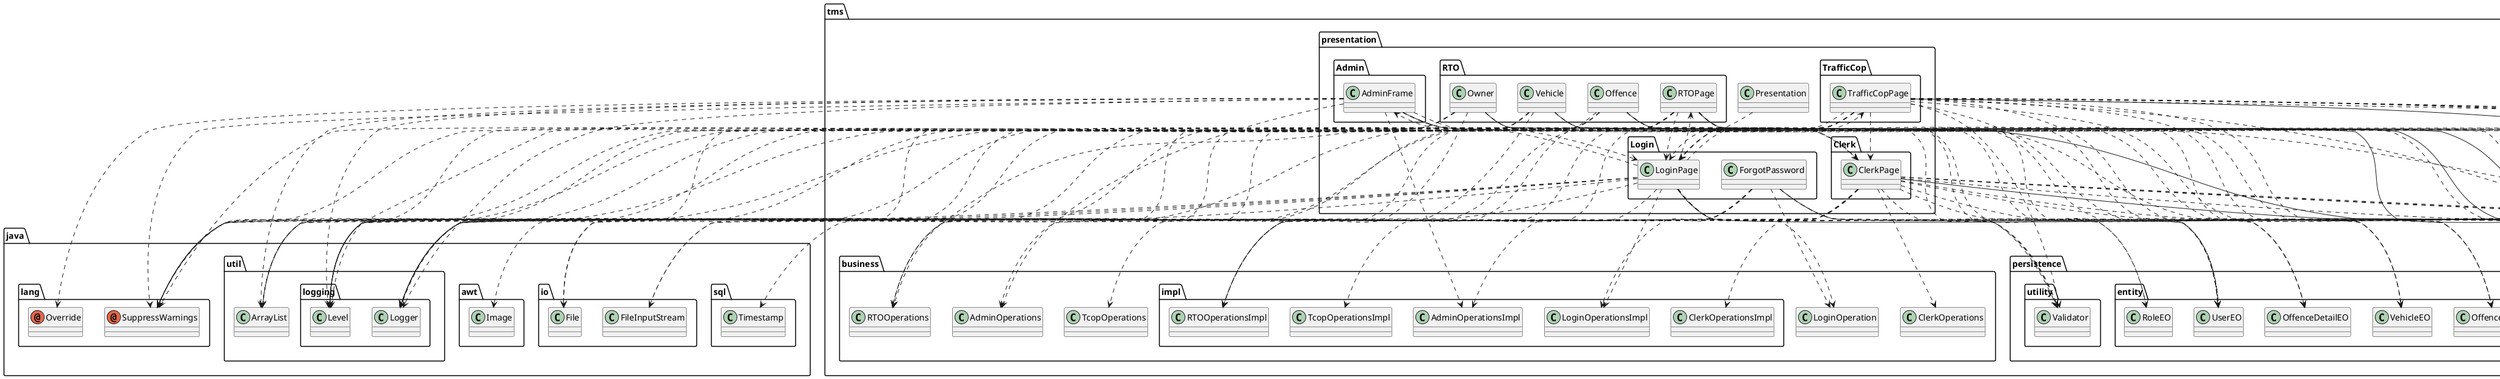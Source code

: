 @startuml
annotation java.lang.Override
annotation java.lang.SuppressWarnings
class java.awt.Image
class java.io.File
class java.io.FileInputStream
class java.sql.Timestamp
class java.util.ArrayList
class java.util.logging.Level
class java.util.logging.Logger
class javax.swing.ButtonGroup
class javax.swing.ImageIcon
class javax.swing.JFileChooser
class javax.swing.JFrame
class javax.swing.JOptionPane
class javax.swing.filechooser.FileNameExtensionFilter
class javax.swing.table.DefaultTableModel
class tms.business.AdminOperations
class tms.business.ClerkOperations
class tms.business.LoginOperation
class tms.business.RTOOperations
class tms.business.TcopOperations
class tms.business.impl.AdminOperationsImpl
class tms.business.impl.ClerkOperationsImpl
class tms.business.impl.LoginOperationsImpl
class tms.business.impl.RTOOperationsImpl
class tms.business.impl.TcopOperationsImpl
class tms.persistence.entity.OffenceDetailEO
class tms.persistence.entity.OffenceTypeEO
class tms.persistence.entity.OwnerEO
class tms.persistence.entity.RegistrationEO
class tms.persistence.entity.RoleEO
class tms.persistence.entity.UserEO
class tms.persistence.entity.VehicleEO
class tms.persistence.utility.Validator
class tms.presentation.Admin.AdminFrame
class tms.presentation.Clerk.ClerkPage
class tms.presentation.Login.ForgotPassword
class tms.presentation.Login.LoginPage
class tms.presentation.Presentation
class tms.presentation.RTO.Offence
class tms.presentation.RTO.Owner
class tms.presentation.RTO.RTOPage
class tms.presentation.RTO.Vehicle
class tms.presentation.TrafficCop.TrafficCopPage
tms.presentation.Admin.AdminFrame ..> java.lang.Override
tms.presentation.Admin.AdminFrame ..> java.lang.SuppressWarnings
tms.presentation.Admin.AdminFrame ..> java.util.ArrayList
tms.presentation.Admin.AdminFrame ..> java.util.logging.Level
tms.presentation.Admin.AdminFrame ..> java.util.logging.Logger
tms.presentation.Admin.AdminFrame --|> javax.swing.JFrame
tms.presentation.Admin.AdminFrame ..> javax.swing.table.DefaultTableModel
tms.presentation.Admin.AdminFrame ..> tms.business.AdminOperations
tms.presentation.Admin.AdminFrame ..> tms.business.impl.AdminOperationsImpl
tms.presentation.Admin.AdminFrame ..> tms.persistence.entity.RoleEO
tms.presentation.Admin.AdminFrame ..> tms.persistence.entity.UserEO
tms.presentation.Admin.AdminFrame ..> tms.persistence.utility.Validator
tms.presentation.Admin.AdminFrame ..> tms.presentation.Login.LoginPage
tms.presentation.Clerk.ClerkPage ..> java.lang.SuppressWarnings
tms.presentation.Clerk.ClerkPage ..> java.io.File
tms.presentation.Clerk.ClerkPage ..> java.io.FileInputStream
tms.presentation.Clerk.ClerkPage ..> java.util.ArrayList
tms.presentation.Clerk.ClerkPage ..> java.util.logging.Level
tms.presentation.Clerk.ClerkPage ..> java.util.logging.Logger
tms.presentation.Clerk.ClerkPage ..> javax.swing.JFileChooser
tms.presentation.Clerk.ClerkPage --|> javax.swing.JFrame
tms.presentation.Clerk.ClerkPage ..> javax.swing.JOptionPane
tms.presentation.Clerk.ClerkPage ..> javax.swing.filechooser.FileNameExtensionFilter
tms.presentation.Clerk.ClerkPage ..> javax.swing.table.DefaultTableModel
tms.presentation.Clerk.ClerkPage ..> tms.business.ClerkOperations
tms.presentation.Clerk.ClerkPage ..> tms.business.impl.ClerkOperationsImpl
tms.presentation.Clerk.ClerkPage ..> tms.persistence.entity.OffenceDetailEO
tms.presentation.Clerk.ClerkPage ..> tms.persistence.entity.OffenceTypeEO
tms.presentation.Clerk.ClerkPage ..> tms.persistence.entity.RegistrationEO
tms.presentation.Clerk.ClerkPage ..> tms.persistence.entity.UserEO
tms.presentation.Clerk.ClerkPage ..> tms.persistence.utility.Validator
tms.presentation.Clerk.ClerkPage ..> tms.presentation.Login.LoginPage
tms.presentation.Login.ForgotPassword ..> java.lang.SuppressWarnings
tms.presentation.Login.ForgotPassword ..> java.util.logging.Level
tms.presentation.Login.ForgotPassword ..> java.util.logging.Logger
tms.presentation.Login.ForgotPassword --|> javax.swing.JFrame
tms.presentation.Login.ForgotPassword ..> javax.swing.JOptionPane
tms.presentation.Login.ForgotPassword ..> tms.business.LoginOperation
tms.presentation.Login.ForgotPassword ..> tms.business.impl.LoginOperationsImpl
tms.presentation.Login.ForgotPassword ..> tms.persistence.entity.UserEO
tms.presentation.Login.LoginPage ..> java.lang.SuppressWarnings
tms.presentation.Login.LoginPage ..> java.util.ArrayList
tms.presentation.Login.LoginPage ..> java.util.logging.Level
tms.presentation.Login.LoginPage ..> java.util.logging.Logger
tms.presentation.Login.LoginPage --|> javax.swing.JFrame
tms.presentation.Login.LoginPage ..> javax.swing.JOptionPane
tms.presentation.Login.LoginPage ..> tms.business.AdminOperations
tms.presentation.Login.LoginPage ..> tms.business.LoginOperation
tms.presentation.Login.LoginPage ..> tms.business.impl.AdminOperationsImpl
tms.presentation.Login.LoginPage ..> tms.business.impl.LoginOperationsImpl
tms.presentation.Login.LoginPage ..> tms.persistence.entity.RoleEO
tms.presentation.Login.LoginPage ..> tms.persistence.entity.UserEO
tms.presentation.Login.LoginPage ..> tms.persistence.utility.Validator
tms.presentation.Login.LoginPage ..> tms.presentation.Admin.AdminFrame
tms.presentation.Login.LoginPage ..> tms.presentation.Clerk.ClerkPage
tms.presentation.Login.LoginPage ..> tms.presentation.RTO.RTOPage
tms.presentation.Login.LoginPage ..> tms.presentation.TrafficCop.TrafficCopPage
tms.presentation.Presentation ..> tms.presentation.Login.LoginPage
tms.presentation.RTO.Offence ..> java.lang.SuppressWarnings
tms.presentation.RTO.Offence ..> java.util.ArrayList
tms.presentation.RTO.Offence ..> java.util.logging.Level
tms.presentation.RTO.Offence ..> java.util.logging.Logger
tms.presentation.RTO.Offence --|> javax.swing.JFrame
tms.presentation.RTO.Offence ..> javax.swing.JOptionPane
tms.presentation.RTO.Offence ..> javax.swing.table.DefaultTableModel
tms.presentation.RTO.Offence ..> tms.business.RTOOperations
tms.presentation.RTO.Offence ..> tms.business.impl.RTOOperationsImpl
tms.presentation.RTO.Offence ..> tms.persistence.entity.OffenceDetailEO
tms.presentation.RTO.Offence ..> tms.presentation.Clerk.ClerkPage
tms.presentation.RTO.Owner ..> java.lang.SuppressWarnings
tms.presentation.RTO.Owner ..> java.util.logging.Level
tms.presentation.RTO.Owner ..> java.util.logging.Logger
tms.presentation.RTO.Owner --|> javax.swing.JFrame
tms.presentation.RTO.Owner ..> javax.swing.JOptionPane
tms.presentation.RTO.Owner ..> tms.business.RTOOperations
tms.presentation.RTO.Owner ..> tms.business.impl.RTOOperationsImpl
tms.presentation.RTO.Owner ..> tms.persistence.entity.OwnerEO
tms.presentation.RTO.RTOPage ..> java.lang.SuppressWarnings
tms.presentation.RTO.RTOPage ..> java.io.File
tms.presentation.RTO.RTOPage ..> java.util.ArrayList
tms.presentation.RTO.RTOPage ..> java.util.logging.Level
tms.presentation.RTO.RTOPage ..> java.util.logging.Logger
tms.presentation.RTO.RTOPage ..> javax.swing.ButtonGroup
tms.presentation.RTO.RTOPage --|> javax.swing.JFrame
tms.presentation.RTO.RTOPage ..> javax.swing.JOptionPane
tms.presentation.RTO.RTOPage ..> javax.swing.table.DefaultTableModel
tms.presentation.RTO.RTOPage ..> tms.business.RTOOperations
tms.presentation.RTO.RTOPage ..> tms.business.impl.RTOOperationsImpl
tms.presentation.RTO.RTOPage ..> tms.persistence.entity.OffenceTypeEO
tms.presentation.RTO.RTOPage ..> tms.persistence.entity.OwnerEO
tms.presentation.RTO.RTOPage ..> tms.persistence.entity.RegistrationEO
tms.presentation.RTO.RTOPage ..> tms.persistence.entity.VehicleEO
tms.presentation.RTO.RTOPage ..> tms.persistence.utility.Validator
tms.presentation.RTO.RTOPage ..> tms.presentation.Login.LoginPage
tms.presentation.RTO.Vehicle ..> java.lang.SuppressWarnings
tms.presentation.RTO.Vehicle ..> java.util.logging.Level
tms.presentation.RTO.Vehicle ..> java.util.logging.Logger
tms.presentation.RTO.Vehicle --|> javax.swing.JFrame
tms.presentation.RTO.Vehicle ..> javax.swing.JOptionPane
tms.presentation.RTO.Vehicle ..> tms.business.RTOOperations
tms.presentation.RTO.Vehicle ..> tms.business.impl.RTOOperationsImpl
tms.presentation.RTO.Vehicle ..> tms.persistence.entity.VehicleEO
tms.presentation.TrafficCop.TrafficCopPage ..> java.lang.SuppressWarnings
tms.presentation.TrafficCop.TrafficCopPage ..> java.awt.Image
tms.presentation.TrafficCop.TrafficCopPage ..> java.io.File
tms.presentation.TrafficCop.TrafficCopPage ..> java.io.FileInputStream
tms.presentation.TrafficCop.TrafficCopPage ..> java.sql.Timestamp
tms.presentation.TrafficCop.TrafficCopPage ..> java.util.ArrayList
tms.presentation.TrafficCop.TrafficCopPage ..> java.util.logging.Level
tms.presentation.TrafficCop.TrafficCopPage ..> java.util.logging.Logger
tms.presentation.TrafficCop.TrafficCopPage ..> javax.swing.ImageIcon
tms.presentation.TrafficCop.TrafficCopPage ..> javax.swing.JFileChooser
tms.presentation.TrafficCop.TrafficCopPage --|> javax.swing.JFrame
tms.presentation.TrafficCop.TrafficCopPage ..> javax.swing.JOptionPane
tms.presentation.TrafficCop.TrafficCopPage ..> javax.swing.filechooser.FileNameExtensionFilter
tms.presentation.TrafficCop.TrafficCopPage ..> javax.swing.table.DefaultTableModel
tms.presentation.TrafficCop.TrafficCopPage ..> tms.business.TcopOperations
tms.presentation.TrafficCop.TrafficCopPage ..> tms.business.impl.TcopOperationsImpl
tms.presentation.TrafficCop.TrafficCopPage ..> tms.persistence.entity.OffenceDetailEO
tms.presentation.TrafficCop.TrafficCopPage ..> tms.persistence.entity.OffenceTypeEO
tms.presentation.TrafficCop.TrafficCopPage ..> tms.persistence.entity.OwnerEO
tms.presentation.TrafficCop.TrafficCopPage ..> tms.persistence.entity.RegistrationEO
tms.presentation.TrafficCop.TrafficCopPage ..> tms.persistence.entity.UserEO
tms.presentation.TrafficCop.TrafficCopPage ..> tms.persistence.entity.VehicleEO
tms.presentation.TrafficCop.TrafficCopPage ..> tms.persistence.utility.Validator
tms.presentation.TrafficCop.TrafficCopPage ..> tms.presentation.Clerk.ClerkPage
tms.presentation.TrafficCop.TrafficCopPage ..> tms.presentation.Login.LoginPage
@enduml